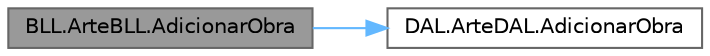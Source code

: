 digraph "BLL.ArteBLL.AdicionarObra"
{
 // LATEX_PDF_SIZE
  bgcolor="transparent";
  edge [fontname=Helvetica,fontsize=10,labelfontname=Helvetica,labelfontsize=10];
  node [fontname=Helvetica,fontsize=10,shape=box,height=0.2,width=0.4];
  rankdir="LR";
  Node1 [id="Node000001",label="BLL.ArteBLL.AdicionarObra",height=0.2,width=0.4,color="gray40", fillcolor="grey60", style="filled", fontcolor="black",tooltip="Adiciona um novo objeto de Arte à coleção."];
  Node1 -> Node2 [id="edge1_Node000001_Node000002",color="steelblue1",style="solid",tooltip=" "];
  Node2 [id="Node000002",label="DAL.ArteDAL.AdicionarObra",height=0.2,width=0.4,color="grey40", fillcolor="white", style="filled",URL="$class_d_a_l_1_1_arte_d_a_l.html#a5eda6ebde2bec961b6db6967cec70bba",tooltip="Adiciona uma nova obra de arte à coleção."];
}
